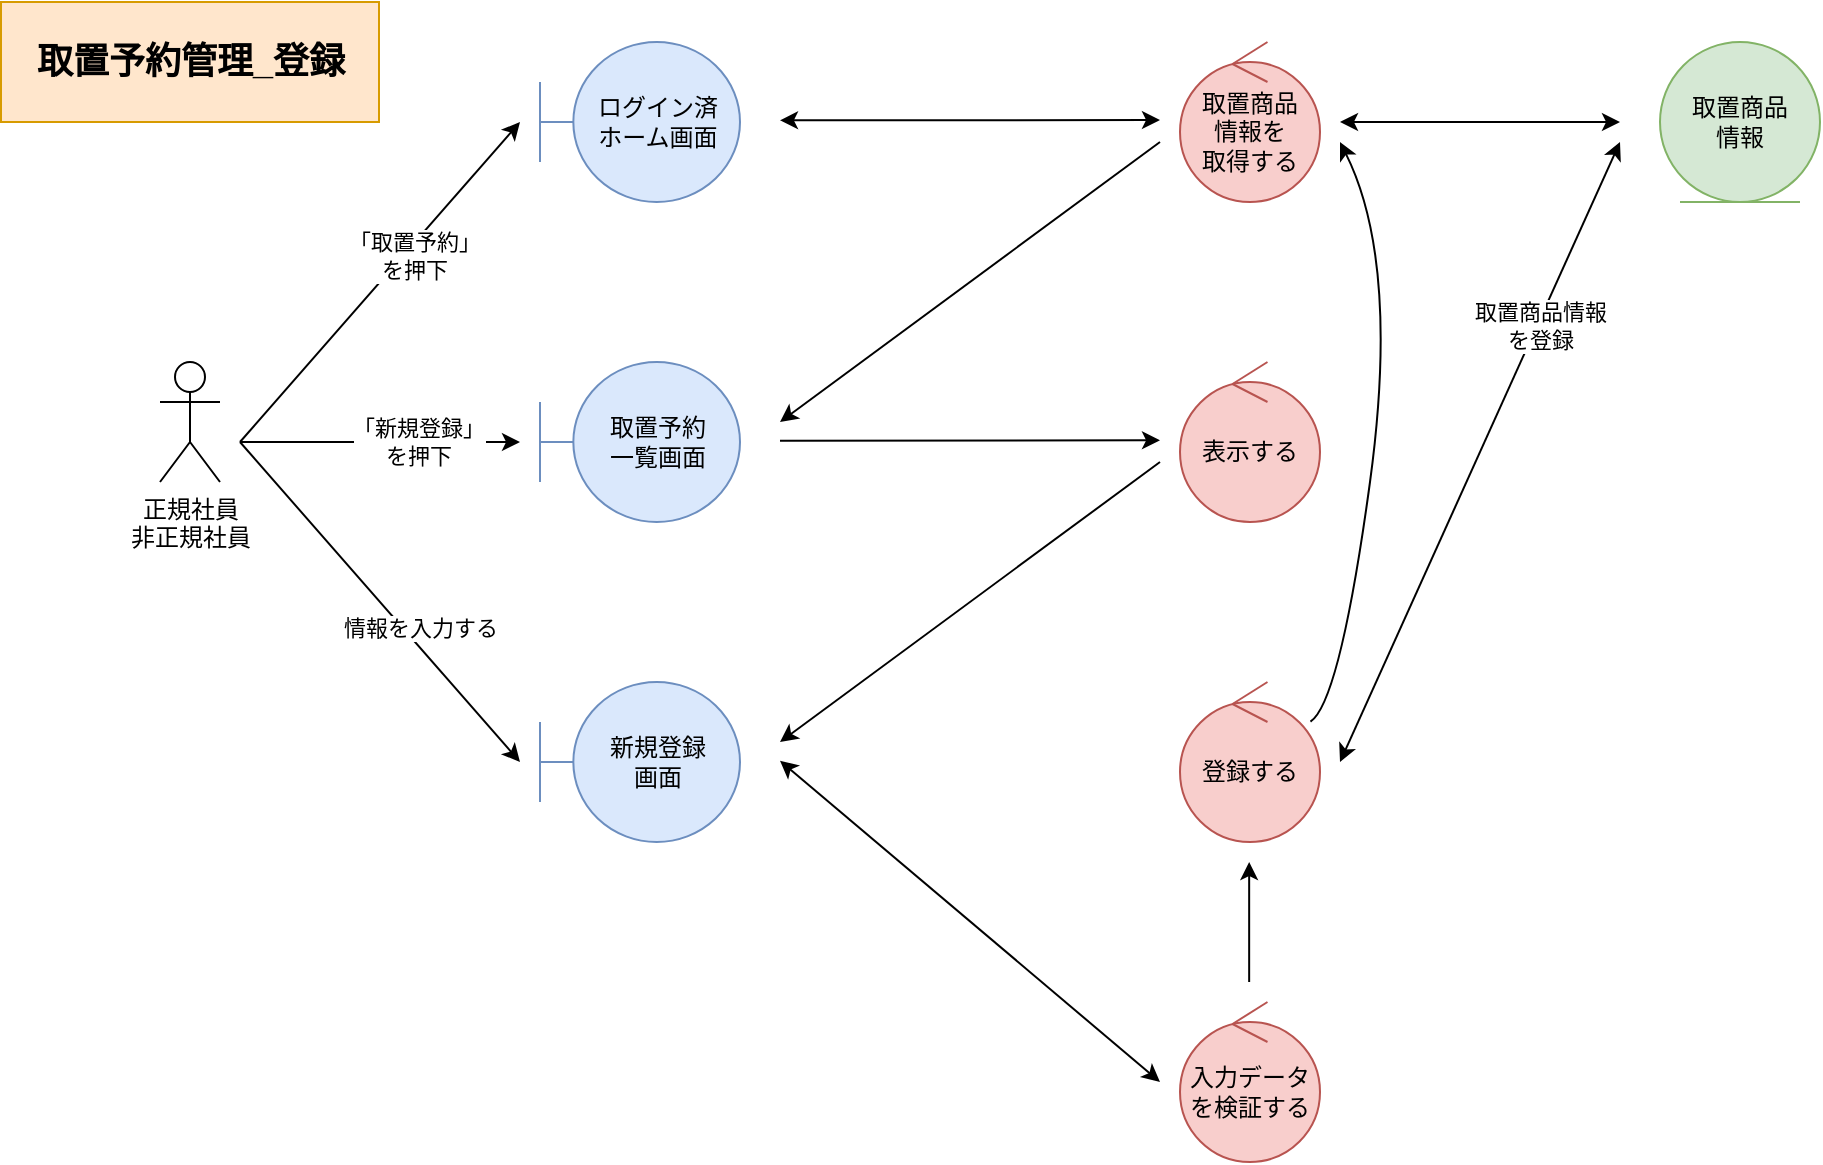 <mxfile version="15.6.4" type="embed" pages="4">
    <diagram id="5pw75ilbSoKskP-KV6Ab" name="*取置予約管理_登録">
        <mxGraphModel dx="1058" dy="524" grid="1" gridSize="10" guides="1" tooltips="1" connect="1" arrows="1" fold="1" page="0" pageScale="1" pageWidth="827" pageHeight="1169" math="0" shadow="0">
            <root>
                <mxCell id="0"/>
                <mxCell id="1" parent="0"/>
                <mxCell id="25" value="正規社員&lt;br&gt;非正規社員" style="shape=umlActor;verticalLabelPosition=bottom;verticalAlign=top;html=1;" parent="1" vertex="1">
                    <mxGeometry x="-70" y="280" width="30" height="60" as="geometry"/>
                </mxCell>
                <mxCell id="26" value="ログイン済&lt;br&gt;ホーム画面" style="shape=umlBoundary;whiteSpace=wrap;html=1;fillColor=#dae8fc;strokeColor=#6c8ebf;" parent="1" vertex="1">
                    <mxGeometry x="120" y="120" width="100" height="80" as="geometry"/>
                </mxCell>
                <mxCell id="27" value="取置予約&lt;br&gt;一覧画面" style="shape=umlBoundary;whiteSpace=wrap;html=1;fillColor=#dae8fc;strokeColor=#6c8ebf;" parent="1" vertex="1">
                    <mxGeometry x="120" y="280" width="100" height="80" as="geometry"/>
                </mxCell>
                <mxCell id="28" value="取置商品&lt;br&gt;情報を&lt;br&gt;取得する" style="ellipse;shape=umlControl;whiteSpace=wrap;html=1;fillColor=#f8cecc;strokeColor=#b85450;" parent="1" vertex="1">
                    <mxGeometry x="440" y="120" width="70" height="80" as="geometry"/>
                </mxCell>
                <mxCell id="29" value="取置商品&lt;br&gt;情報" style="ellipse;shape=umlEntity;whiteSpace=wrap;html=1;fillColor=#d5e8d4;strokeColor=#82b366;" parent="1" vertex="1">
                    <mxGeometry x="680" y="120" width="80" height="80" as="geometry"/>
                </mxCell>
                <mxCell id="30" value="" style="endArrow=classic;html=1;rounded=0;startArrow=classic;startFill=1;" parent="1" edge="1">
                    <mxGeometry width="50" height="50" relative="1" as="geometry">
                        <mxPoint x="240" y="159.17" as="sourcePoint"/>
                        <mxPoint x="430" y="159.0" as="targetPoint"/>
                    </mxGeometry>
                </mxCell>
                <mxCell id="31" value="" style="endArrow=classic;html=1;rounded=0;" parent="1" edge="1">
                    <mxGeometry width="50" height="50" relative="1" as="geometry">
                        <mxPoint x="-30.0" y="320.0" as="sourcePoint"/>
                        <mxPoint x="110" y="160.0" as="targetPoint"/>
                    </mxGeometry>
                </mxCell>
                <mxCell id="32" value="「取置予約」&lt;br&gt;を押下" style="edgeLabel;html=1;align=center;verticalAlign=middle;resizable=0;points=[];" parent="31" vertex="1" connectable="0">
                    <mxGeometry x="0.194" y="-4" relative="1" as="geometry">
                        <mxPoint as="offset"/>
                    </mxGeometry>
                </mxCell>
                <mxCell id="33" value="" style="endArrow=classic;html=1;rounded=0;" parent="1" edge="1">
                    <mxGeometry width="50" height="50" relative="1" as="geometry">
                        <mxPoint x="-30.0" y="320.0" as="sourcePoint"/>
                        <mxPoint x="110" y="320" as="targetPoint"/>
                    </mxGeometry>
                </mxCell>
                <mxCell id="34" value="「新規登録」&lt;br&gt;を押下" style="edgeLabel;html=1;align=center;verticalAlign=middle;resizable=0;points=[];" parent="33" vertex="1" connectable="0">
                    <mxGeometry x="0.403" y="-3" relative="1" as="geometry">
                        <mxPoint x="-9" y="-3" as="offset"/>
                    </mxGeometry>
                </mxCell>
                <mxCell id="35" value="" style="endArrow=classic;html=1;rounded=0;startArrow=classic;startFill=1;" parent="1" edge="1">
                    <mxGeometry width="50" height="50" relative="1" as="geometry">
                        <mxPoint x="520" y="160.0" as="sourcePoint"/>
                        <mxPoint x="660" y="160.0" as="targetPoint"/>
                    </mxGeometry>
                </mxCell>
                <mxCell id="36" value="" style="endArrow=classic;html=1;rounded=0;startArrow=none;startFill=0;endFill=1;" parent="1" edge="1">
                    <mxGeometry width="50" height="50" relative="1" as="geometry">
                        <mxPoint x="430" y="170.0" as="sourcePoint"/>
                        <mxPoint x="240" y="310" as="targetPoint"/>
                    </mxGeometry>
                </mxCell>
                <mxCell id="37" value="表示する" style="ellipse;shape=umlControl;whiteSpace=wrap;html=1;fillColor=#f8cecc;strokeColor=#b85450;" parent="1" vertex="1">
                    <mxGeometry x="440" y="280" width="70" height="80" as="geometry"/>
                </mxCell>
                <mxCell id="38" value="" style="endArrow=classic;html=1;rounded=0;" parent="1" edge="1">
                    <mxGeometry width="50" height="50" relative="1" as="geometry">
                        <mxPoint x="240" y="319.34" as="sourcePoint"/>
                        <mxPoint x="430" y="319.17" as="targetPoint"/>
                    </mxGeometry>
                </mxCell>
                <mxCell id="39" value="" style="endArrow=none;html=1;rounded=0;startArrow=classic;startFill=1;strokeColor=default;labelBackgroundColor=default;fontColor=default;endFill=0;" parent="1" edge="1">
                    <mxGeometry width="50" height="50" relative="1" as="geometry">
                        <mxPoint x="474.58" y="530" as="sourcePoint"/>
                        <mxPoint x="474.58" y="590" as="targetPoint"/>
                    </mxGeometry>
                </mxCell>
                <mxCell id="40" value="新規登録&lt;br&gt;画面" style="shape=umlBoundary;whiteSpace=wrap;html=1;fillColor=#dae8fc;strokeColor=#6c8ebf;" parent="1" vertex="1">
                    <mxGeometry x="120" y="440" width="100" height="80" as="geometry"/>
                </mxCell>
                <mxCell id="41" value="" style="endArrow=classic;html=1;rounded=0;startArrow=none;startFill=0;endFill=1;" parent="1" edge="1">
                    <mxGeometry width="50" height="50" relative="1" as="geometry">
                        <mxPoint x="430" y="330" as="sourcePoint"/>
                        <mxPoint x="240.0" y="470" as="targetPoint"/>
                    </mxGeometry>
                </mxCell>
                <mxCell id="42" value="入力データを検証する" style="ellipse;shape=umlControl;whiteSpace=wrap;html=1;fillColor=#f8cecc;strokeColor=#b85450;" parent="1" vertex="1">
                    <mxGeometry x="440" y="600" width="70" height="80" as="geometry"/>
                </mxCell>
                <mxCell id="43" value="登録する" style="ellipse;shape=umlControl;whiteSpace=wrap;html=1;fillColor=#f8cecc;strokeColor=#b85450;" parent="1" vertex="1">
                    <mxGeometry x="440" y="440" width="70" height="80" as="geometry"/>
                </mxCell>
                <mxCell id="44" value="" style="endArrow=classic;html=1;rounded=0;startArrow=classic;startFill=1;strokeColor=default;labelBackgroundColor=default;fontColor=default;" parent="1" edge="1">
                    <mxGeometry width="50" height="50" relative="1" as="geometry">
                        <mxPoint x="520" y="480" as="sourcePoint"/>
                        <mxPoint x="660" y="170.0" as="targetPoint"/>
                    </mxGeometry>
                </mxCell>
                <mxCell id="45" value="取置商品情報&lt;br&gt;を登録" style="edgeLabel;html=1;align=center;verticalAlign=middle;resizable=0;points=[];" parent="44" vertex="1" connectable="0">
                    <mxGeometry x="0.413" y="-2" relative="1" as="geometry">
                        <mxPoint x="-1" as="offset"/>
                    </mxGeometry>
                </mxCell>
                <mxCell id="46" value="" style="endArrow=classic;html=1;rounded=0;" parent="1" edge="1">
                    <mxGeometry width="50" height="50" relative="1" as="geometry">
                        <mxPoint x="-30" y="320" as="sourcePoint"/>
                        <mxPoint x="110" y="480" as="targetPoint"/>
                    </mxGeometry>
                </mxCell>
                <mxCell id="47" value="情報を入力する" style="edgeLabel;html=1;align=center;verticalAlign=middle;resizable=0;points=[];" parent="46" vertex="1" connectable="0">
                    <mxGeometry x="0.137" y="-2" relative="1" as="geometry">
                        <mxPoint x="12" as="offset"/>
                    </mxGeometry>
                </mxCell>
                <mxCell id="48" value="" style="endArrow=classic;html=1;rounded=0;jumpStyle=none;startArrow=classic;startFill=1;" parent="1" edge="1">
                    <mxGeometry width="50" height="50" relative="1" as="geometry">
                        <mxPoint x="240.0" y="479.34" as="sourcePoint"/>
                        <mxPoint x="430" y="640" as="targetPoint"/>
                    </mxGeometry>
                </mxCell>
                <mxCell id="49" value="取置予約管理_登録" style="rounded=0;whiteSpace=wrap;html=1;fillColor=#ffe6cc;strokeColor=#d79b00;fontStyle=1;fontSize=18;" parent="1" vertex="1">
                    <mxGeometry x="-149.5" y="100" width="189" height="60" as="geometry"/>
                </mxCell>
                <mxCell id="50" value="" style="curved=1;endArrow=classic;html=1;rounded=0;strokeColor=default;labelBackgroundColor=default;fontColor=default;" parent="1" source="43" edge="1">
                    <mxGeometry width="50" height="50" relative="1" as="geometry">
                        <mxPoint x="520" y="600" as="sourcePoint"/>
                        <mxPoint x="520" y="170.0" as="targetPoint"/>
                        <Array as="points">
                            <mxPoint x="520" y="450"/>
                            <mxPoint x="550" y="230"/>
                        </Array>
                    </mxGeometry>
                </mxCell>
            </root>
        </mxGraphModel>
    </diagram>
    <diagram id="wavU6_zpWrWzt8Qf3CIB" name="*取置予約管理_参照">
        &#xa;
        <mxGraphModel dx="980" dy="524" grid="0" gridSize="10" guides="1" tooltips="1" connect="1" arrows="1" fold="1" page="0" pageScale="1" pageWidth="827" pageHeight="1169" math="0" shadow="0">
            &#xa;
            <root>
                &#xa;
                <mxCell id="vrzb5vrYvZUAXiLEs5TB-0"/>
                &#xa;
                <mxCell id="vrzb5vrYvZUAXiLEs5TB-1" parent="vrzb5vrYvZUAXiLEs5TB-0"/>
                &#xa;
                <mxCell id="WmnZ6J4UfEJIPO6haVJl-0" value="正規社員&lt;br&gt;非正規社員" style="shape=umlActor;verticalLabelPosition=bottom;verticalAlign=top;html=1;" parent="vrzb5vrYvZUAXiLEs5TB-1" vertex="1">
                    &#xa;
                    <mxGeometry x="-70" y="280" width="30" height="60" as="geometry"/>
                    &#xa;
                </mxCell>
                &#xa;
                <mxCell id="WmnZ6J4UfEJIPO6haVJl-1" value="ログイン済&lt;br&gt;ホーム画面" style="shape=umlBoundary;whiteSpace=wrap;html=1;fillColor=#dae8fc;strokeColor=#6c8ebf;" parent="vrzb5vrYvZUAXiLEs5TB-1" vertex="1">
                    &#xa;
                    <mxGeometry x="120" y="120" width="100" height="80" as="geometry"/>
                    &#xa;
                </mxCell>
                &#xa;
                <mxCell id="WmnZ6J4UfEJIPO6haVJl-2" value="取置予約&lt;br&gt;一覧画面" style="shape=umlBoundary;whiteSpace=wrap;html=1;fillColor=#dae8fc;strokeColor=#6c8ebf;" parent="vrzb5vrYvZUAXiLEs5TB-1" vertex="1">
                    &#xa;
                    <mxGeometry x="120" y="280" width="100" height="80" as="geometry"/>
                    &#xa;
                </mxCell>
                &#xa;
                <mxCell id="WmnZ6J4UfEJIPO6haVJl-3" value="取置商品&lt;br&gt;情報を&lt;br&gt;取得する" style="ellipse;shape=umlControl;whiteSpace=wrap;html=1;fillColor=#f8cecc;strokeColor=#b85450;" parent="vrzb5vrYvZUAXiLEs5TB-1" vertex="1">
                    &#xa;
                    <mxGeometry x="440" y="120" width="70" height="80" as="geometry"/>
                    &#xa;
                </mxCell>
                &#xa;
                <mxCell id="WmnZ6J4UfEJIPO6haVJl-4" value="取置商品&lt;br&gt;情報" style="ellipse;shape=umlEntity;whiteSpace=wrap;html=1;fillColor=#d5e8d4;strokeColor=#82b366;" parent="vrzb5vrYvZUAXiLEs5TB-1" vertex="1">
                    &#xa;
                    <mxGeometry x="680" y="120" width="80" height="80" as="geometry"/>
                    &#xa;
                </mxCell>
                &#xa;
                <mxCell id="WmnZ6J4UfEJIPO6haVJl-5" value="" style="endArrow=classic;html=1;rounded=0;startArrow=classic;startFill=1;" parent="vrzb5vrYvZUAXiLEs5TB-1" edge="1">
                    &#xa;
                    <mxGeometry width="50" height="50" relative="1" as="geometry">
                        &#xa;
                        <mxPoint x="240" y="159.17" as="sourcePoint"/>
                        &#xa;
                        <mxPoint x="430" y="159" as="targetPoint"/>
                        &#xa;
                    </mxGeometry>
                    &#xa;
                </mxCell>
                &#xa;
                <mxCell id="WmnZ6J4UfEJIPO6haVJl-7" value="" style="endArrow=classic;html=1;rounded=0;strokeColor=default;labelBackgroundColor=default;fontColor=default;" parent="vrzb5vrYvZUAXiLEs5TB-1" edge="1">
                    &#xa;
                    <mxGeometry width="50" height="50" relative="1" as="geometry">
                        &#xa;
                        <mxPoint x="-30.0" y="320.0" as="sourcePoint"/>
                        &#xa;
                        <mxPoint x="110" y="160" as="targetPoint"/>
                        &#xa;
                    </mxGeometry>
                    &#xa;
                </mxCell>
                &#xa;
                <mxCell id="oB9atqiqo0ZRw5cK21ep-0" value="「取置予約」&lt;br&gt;を押下" style="edgeLabel;html=1;align=center;verticalAlign=middle;resizable=0;points=[];fontColor=default;labelBackgroundColor=default;" vertex="1" connectable="0" parent="WmnZ6J4UfEJIPO6haVJl-7">
                    &#xa;
                    <mxGeometry x="0.157" y="3" relative="1" as="geometry">
                        &#xa;
                        <mxPoint x="-9" y="5" as="offset"/>
                        &#xa;
                    </mxGeometry>
                    &#xa;
                </mxCell>
                &#xa;
                <mxCell id="WmnZ6J4UfEJIPO6haVJl-8" value="" style="endArrow=classic;html=1;rounded=0;" parent="vrzb5vrYvZUAXiLEs5TB-1" edge="1">
                    &#xa;
                    <mxGeometry width="50" height="50" relative="1" as="geometry">
                        &#xa;
                        <mxPoint x="-30.0" y="320.0" as="sourcePoint"/>
                        &#xa;
                        <mxPoint x="110" y="320" as="targetPoint"/>
                        &#xa;
                    </mxGeometry>
                    &#xa;
                </mxCell>
                &#xa;
                <mxCell id="oB9atqiqo0ZRw5cK21ep-1" value="情報を選択" style="edgeLabel;html=1;align=center;verticalAlign=middle;resizable=0;points=[];fontColor=default;" vertex="1" connectable="0" parent="WmnZ6J4UfEJIPO6haVJl-8">
                    &#xa;
                    <mxGeometry x="0.186" y="1" relative="1" as="geometry">
                        &#xa;
                        <mxPoint x="-13" y="1" as="offset"/>
                        &#xa;
                    </mxGeometry>
                    &#xa;
                </mxCell>
                &#xa;
                <mxCell id="WmnZ6J4UfEJIPO6haVJl-9" value="" style="endArrow=classic;html=1;rounded=0;startArrow=classic;startFill=1;" parent="vrzb5vrYvZUAXiLEs5TB-1" edge="1">
                    &#xa;
                    <mxGeometry width="50" height="50" relative="1" as="geometry">
                        &#xa;
                        <mxPoint x="520" y="160" as="sourcePoint"/>
                        &#xa;
                        <mxPoint x="660" y="160" as="targetPoint"/>
                        &#xa;
                    </mxGeometry>
                    &#xa;
                </mxCell>
                &#xa;
                <mxCell id="WmnZ6J4UfEJIPO6haVJl-10" value="" style="endArrow=classic;html=1;rounded=0;startArrow=none;startFill=0;endFill=1;" parent="vrzb5vrYvZUAXiLEs5TB-1" edge="1">
                    &#xa;
                    <mxGeometry width="50" height="50" relative="1" as="geometry">
                        &#xa;
                        <mxPoint x="430" y="170" as="sourcePoint"/>
                        &#xa;
                        <mxPoint x="240" y="310" as="targetPoint"/>
                        &#xa;
                    </mxGeometry>
                    &#xa;
                </mxCell>
                &#xa;
                <mxCell id="WmnZ6J4UfEJIPO6haVJl-11" value="表示する" style="ellipse;shape=umlControl;whiteSpace=wrap;html=1;fillColor=#f8cecc;strokeColor=#b85450;" parent="vrzb5vrYvZUAXiLEs5TB-1" vertex="1">
                    &#xa;
                    <mxGeometry x="440" y="280" width="70" height="80" as="geometry"/>
                    &#xa;
                </mxCell>
                &#xa;
                <mxCell id="WmnZ6J4UfEJIPO6haVJl-12" value="" style="endArrow=classic;html=1;rounded=0;" parent="vrzb5vrYvZUAXiLEs5TB-1" edge="1">
                    &#xa;
                    <mxGeometry width="50" height="50" relative="1" as="geometry">
                        &#xa;
                        <mxPoint x="240" y="319.34" as="sourcePoint"/>
                        &#xa;
                        <mxPoint x="430" y="319.17" as="targetPoint"/>
                        &#xa;
                    </mxGeometry>
                    &#xa;
                </mxCell>
                &#xa;
                <mxCell id="WmnZ6J4UfEJIPO6haVJl-14" value="詳細画面" style="shape=umlBoundary;whiteSpace=wrap;html=1;fillColor=#dae8fc;strokeColor=#6c8ebf;" parent="vrzb5vrYvZUAXiLEs5TB-1" vertex="1">
                    &#xa;
                    <mxGeometry x="120" y="440" width="100" height="80" as="geometry"/>
                    &#xa;
                </mxCell>
                &#xa;
                <mxCell id="WmnZ6J4UfEJIPO6haVJl-15" value="" style="endArrow=classic;html=1;rounded=0;startArrow=none;startFill=0;endFill=1;" parent="vrzb5vrYvZUAXiLEs5TB-1" edge="1">
                    &#xa;
                    <mxGeometry width="50" height="50" relative="1" as="geometry">
                        &#xa;
                        <mxPoint x="430" y="330" as="sourcePoint"/>
                        &#xa;
                        <mxPoint x="240" y="470" as="targetPoint"/>
                        &#xa;
                    </mxGeometry>
                    &#xa;
                </mxCell>
                &#xa;
                <mxCell id="WmnZ6J4UfEJIPO6haVJl-20" value="" style="endArrow=classic;html=1;rounded=0;" parent="vrzb5vrYvZUAXiLEs5TB-1" edge="1">
                    &#xa;
                    <mxGeometry width="50" height="50" relative="1" as="geometry">
                        &#xa;
                        <mxPoint x="-30" y="320" as="sourcePoint"/>
                        &#xa;
                        <mxPoint x="110" y="480" as="targetPoint"/>
                        &#xa;
                    </mxGeometry>
                    &#xa;
                </mxCell>
                &#xa;
                <mxCell id="vaNLkwpX-J-hQ9c1lnZE-0" value="取置予約管理_参照" style="rounded=0;whiteSpace=wrap;html=1;fillColor=#ffe6cc;strokeColor=#d79b00;fontStyle=1;fontSize=18;" parent="vrzb5vrYvZUAXiLEs5TB-1" vertex="1">
                    &#xa;
                    <mxGeometry x="-149.5" y="74" width="189" height="60" as="geometry"/>
                    &#xa;
                </mxCell>
                &#xa;
            </root>
            &#xa;
        </mxGraphModel>
        &#xa;
    </diagram>
    <diagram id="fIKYkDOvj5jYHC63RYqT" name="*取置予約管理_編集">
        <mxGraphModel dx="749" dy="445" grid="0" gridSize="10" guides="1" tooltips="1" connect="1" arrows="1" fold="1" page="0" pageScale="1" pageWidth="827" pageHeight="1169" math="0" shadow="0">
            <root>
                <mxCell id="jbOiT8LiOi8Tyat2nmli-0"/>
                <mxCell id="jbOiT8LiOi8Tyat2nmli-1" parent="jbOiT8LiOi8Tyat2nmli-0"/>
                <mxCell id="Dvd3S-IQjfCfLD9b3sr7-1" value="ログイン済&lt;br&gt;ホーム画面" style="shape=umlBoundary;whiteSpace=wrap;html=1;fillColor=#dae8fc;strokeColor=#6c8ebf;" parent="jbOiT8LiOi8Tyat2nmli-1" vertex="1">
                    <mxGeometry x="120" y="120" width="100" height="80" as="geometry"/>
                </mxCell>
                <mxCell id="Dvd3S-IQjfCfLD9b3sr7-2" value="取置予約&lt;br&gt;一覧画面" style="shape=umlBoundary;whiteSpace=wrap;html=1;fillColor=#dae8fc;strokeColor=#6c8ebf;" parent="jbOiT8LiOi8Tyat2nmli-1" vertex="1">
                    <mxGeometry x="120" y="280" width="100" height="80" as="geometry"/>
                </mxCell>
                <mxCell id="Dvd3S-IQjfCfLD9b3sr7-3" value="取置商品&lt;br&gt;情報を&lt;br&gt;取得する" style="ellipse;shape=umlControl;whiteSpace=wrap;html=1;fillColor=#f8cecc;strokeColor=#b85450;" parent="jbOiT8LiOi8Tyat2nmli-1" vertex="1">
                    <mxGeometry x="440" y="120" width="70" height="80" as="geometry"/>
                </mxCell>
                <mxCell id="Dvd3S-IQjfCfLD9b3sr7-4" value="取置商品&lt;br&gt;情報" style="ellipse;shape=umlEntity;whiteSpace=wrap;html=1;fillColor=#d5e8d4;strokeColor=#82b366;" parent="jbOiT8LiOi8Tyat2nmli-1" vertex="1">
                    <mxGeometry x="680" y="120" width="80" height="80" as="geometry"/>
                </mxCell>
                <mxCell id="Dvd3S-IQjfCfLD9b3sr7-5" value="" style="endArrow=classic;html=1;rounded=0;startArrow=classic;startFill=1;" parent="jbOiT8LiOi8Tyat2nmli-1" edge="1">
                    <mxGeometry width="50" height="50" relative="1" as="geometry">
                        <mxPoint x="240" y="159.17" as="sourcePoint"/>
                        <mxPoint x="430" y="159" as="targetPoint"/>
                    </mxGeometry>
                </mxCell>
                <mxCell id="Dvd3S-IQjfCfLD9b3sr7-9" value="" style="endArrow=classic;html=1;rounded=0;startArrow=classic;startFill=1;" parent="jbOiT8LiOi8Tyat2nmli-1" edge="1">
                    <mxGeometry width="50" height="50" relative="1" as="geometry">
                        <mxPoint x="520" y="160" as="sourcePoint"/>
                        <mxPoint x="660" y="160" as="targetPoint"/>
                    </mxGeometry>
                </mxCell>
                <mxCell id="Dvd3S-IQjfCfLD9b3sr7-10" value="" style="endArrow=classic;html=1;rounded=0;startArrow=none;startFill=0;endFill=1;strokeColor=default;labelBackgroundColor=default;fontColor=default;" parent="jbOiT8LiOi8Tyat2nmli-1" edge="1">
                    <mxGeometry width="50" height="50" relative="1" as="geometry">
                        <mxPoint x="430" y="170" as="sourcePoint"/>
                        <mxPoint x="240" y="310" as="targetPoint"/>
                    </mxGeometry>
                </mxCell>
                <mxCell id="Dvd3S-IQjfCfLD9b3sr7-11" value="表示する" style="ellipse;shape=umlControl;whiteSpace=wrap;html=1;fillColor=#f8cecc;strokeColor=#b85450;" parent="jbOiT8LiOi8Tyat2nmli-1" vertex="1">
                    <mxGeometry x="440" y="280" width="70" height="80" as="geometry"/>
                </mxCell>
                <mxCell id="Dvd3S-IQjfCfLD9b3sr7-12" value="" style="endArrow=classic;html=1;rounded=0;" parent="jbOiT8LiOi8Tyat2nmli-1" edge="1">
                    <mxGeometry width="50" height="50" relative="1" as="geometry">
                        <mxPoint x="240" y="319.34" as="sourcePoint"/>
                        <mxPoint x="430" y="319.17" as="targetPoint"/>
                    </mxGeometry>
                </mxCell>
                <mxCell id="Dvd3S-IQjfCfLD9b3sr7-13" value="詳細画面" style="shape=umlBoundary;whiteSpace=wrap;html=1;fillColor=#dae8fc;strokeColor=#6c8ebf;" parent="jbOiT8LiOi8Tyat2nmli-1" vertex="1">
                    <mxGeometry x="120" y="440" width="100" height="80" as="geometry"/>
                </mxCell>
                <mxCell id="Dvd3S-IQjfCfLD9b3sr7-16" value="編集画面" style="shape=umlBoundary;whiteSpace=wrap;html=1;fillColor=#dae8fc;strokeColor=#6c8ebf;" parent="jbOiT8LiOi8Tyat2nmli-1" vertex="1">
                    <mxGeometry x="120" y="600" width="100" height="80" as="geometry"/>
                </mxCell>
                <mxCell id="Dvd3S-IQjfCfLD9b3sr7-17" value="入力データを確認する" style="ellipse;shape=umlControl;whiteSpace=wrap;html=1;fillColor=#f8cecc;strokeColor=#b85450;" parent="jbOiT8LiOi8Tyat2nmli-1" vertex="1">
                    <mxGeometry x="440" y="600" width="70" height="80" as="geometry"/>
                </mxCell>
                <mxCell id="Dvd3S-IQjfCfLD9b3sr7-18" value="登録する" style="ellipse;shape=umlControl;whiteSpace=wrap;html=1;fillColor=#f8cecc;strokeColor=#b85450;" parent="jbOiT8LiOi8Tyat2nmli-1" vertex="1">
                    <mxGeometry x="440" y="440" width="70" height="80" as="geometry"/>
                </mxCell>
                <mxCell id="Dvd3S-IQjfCfLD9b3sr7-19" value="" style="endArrow=classic;html=1;rounded=0;startArrow=classic;startFill=1;" parent="jbOiT8LiOi8Tyat2nmli-1" edge="1">
                    <mxGeometry width="50" height="50" relative="1" as="geometry">
                        <mxPoint x="240.0" y="639.34" as="sourcePoint"/>
                        <mxPoint x="430" y="639.17" as="targetPoint"/>
                        <Array as="points">
                            <mxPoint x="320" y="639"/>
                        </Array>
                    </mxGeometry>
                </mxCell>
                <mxCell id="M0wqw-yfrPaw-A_wB8ES-8" value="入力エラー時は&lt;br&gt;エラーメッセージを表示" style="edgeLabel;html=1;align=center;verticalAlign=middle;resizable=0;points=[];fontColor=default;" parent="Dvd3S-IQjfCfLD9b3sr7-19" vertex="1" connectable="0">
                    <mxGeometry x="0.094" relative="1" as="geometry">
                        <mxPoint as="offset"/>
                    </mxGeometry>
                </mxCell>
                <mxCell id="Dvd3S-IQjfCfLD9b3sr7-20" value="" style="endArrow=classic;html=1;rounded=0;" parent="jbOiT8LiOi8Tyat2nmli-1" edge="1">
                    <mxGeometry width="50" height="50" relative="1" as="geometry">
                        <mxPoint x="475" y="590" as="sourcePoint"/>
                        <mxPoint x="475" y="530" as="targetPoint"/>
                    </mxGeometry>
                </mxCell>
                <mxCell id="Dvd3S-IQjfCfLD9b3sr7-21" value="" style="endArrow=classic;html=1;rounded=0;startArrow=none;startFill=0;endFill=1;" parent="jbOiT8LiOi8Tyat2nmli-1" edge="1">
                    <mxGeometry width="50" height="50" relative="1" as="geometry">
                        <mxPoint x="430" y="350" as="sourcePoint"/>
                        <mxPoint x="240" y="630" as="targetPoint"/>
                    </mxGeometry>
                </mxCell>
                <mxCell id="Dvd3S-IQjfCfLD9b3sr7-22" value="" style="endArrow=classic;html=1;rounded=0;startArrow=classic;startFill=1;endFill=1;strokeColor=default;labelBackgroundColor=default;fontColor=default;" parent="jbOiT8LiOi8Tyat2nmli-1" edge="1">
                    <mxGeometry width="50" height="50" relative="1" as="geometry">
                        <mxPoint x="520" y="480" as="sourcePoint"/>
                        <mxPoint x="660" y="170" as="targetPoint"/>
                    </mxGeometry>
                </mxCell>
                <mxCell id="M0wqw-yfrPaw-A_wB8ES-11" value="取置商品情報&lt;br&gt;を更新" style="edgeLabel;html=1;align=center;verticalAlign=middle;resizable=0;points=[];fontColor=default;labelBackgroundColor=default;" parent="Dvd3S-IQjfCfLD9b3sr7-22" vertex="1" connectable="0">
                    <mxGeometry x="0.213" y="-2" relative="1" as="geometry">
                        <mxPoint as="offset"/>
                    </mxGeometry>
                </mxCell>
                <mxCell id="AGdjraBJc8UrNSpTA1o0-1" value="" style="endArrow=classic;html=1;rounded=0;" parent="jbOiT8LiOi8Tyat2nmli-1" edge="1">
                    <mxGeometry width="50" height="50" relative="1" as="geometry">
                        <mxPoint x="-30" y="320" as="sourcePoint"/>
                        <mxPoint x="110" y="640" as="targetPoint"/>
                    </mxGeometry>
                </mxCell>
                <mxCell id="M0wqw-yfrPaw-A_wB8ES-7" value="情報を入力" style="edgeLabel;html=1;align=center;verticalAlign=middle;resizable=0;points=[];fontColor=default;" parent="AGdjraBJc8UrNSpTA1o0-1" vertex="1" connectable="0">
                    <mxGeometry x="0.061" y="-3" relative="1" as="geometry">
                        <mxPoint as="offset"/>
                    </mxGeometry>
                </mxCell>
                <mxCell id="0vF3At8Wutf0TrMB-gZU-0" value="取置予約管理_編集" style="rounded=0;whiteSpace=wrap;html=1;fillColor=#ffe6cc;strokeColor=#d79b00;fontStyle=1;fontSize=18;" parent="jbOiT8LiOi8Tyat2nmli-1" vertex="1">
                    <mxGeometry x="-149.5" y="49" width="189" height="60" as="geometry"/>
                </mxCell>
                <mxCell id="M0wqw-yfrPaw-A_wB8ES-0" value="正規社員&lt;br&gt;非正規社員" style="shape=umlActor;verticalLabelPosition=bottom;verticalAlign=top;html=1;" parent="jbOiT8LiOi8Tyat2nmli-1" vertex="1">
                    <mxGeometry x="-70" y="280" width="30" height="60" as="geometry"/>
                </mxCell>
                <mxCell id="M0wqw-yfrPaw-A_wB8ES-1" value="" style="endArrow=classic;html=1;rounded=0;strokeColor=default;labelBackgroundColor=default;fontColor=default;" parent="jbOiT8LiOi8Tyat2nmli-1" edge="1">
                    <mxGeometry width="50" height="50" relative="1" as="geometry">
                        <mxPoint x="-30.0" y="320.0" as="sourcePoint"/>
                        <mxPoint x="110" y="160" as="targetPoint"/>
                    </mxGeometry>
                </mxCell>
                <mxCell id="M0wqw-yfrPaw-A_wB8ES-2" value="「取置予約」&lt;br&gt;を押下" style="edgeLabel;html=1;align=center;verticalAlign=middle;resizable=0;points=[];fontColor=default;labelBackgroundColor=default;" parent="M0wqw-yfrPaw-A_wB8ES-1" vertex="1" connectable="0">
                    <mxGeometry x="0.157" y="3" relative="1" as="geometry">
                        <mxPoint x="-9" y="5" as="offset"/>
                    </mxGeometry>
                </mxCell>
                <mxCell id="M0wqw-yfrPaw-A_wB8ES-3" value="" style="endArrow=classic;html=1;rounded=0;" parent="jbOiT8LiOi8Tyat2nmli-1" edge="1">
                    <mxGeometry width="50" height="50" relative="1" as="geometry">
                        <mxPoint x="-30.0" y="320.0" as="sourcePoint"/>
                        <mxPoint x="110" y="320" as="targetPoint"/>
                    </mxGeometry>
                </mxCell>
                <mxCell id="M0wqw-yfrPaw-A_wB8ES-4" value="情報を選択" style="edgeLabel;html=1;align=center;verticalAlign=middle;resizable=0;points=[];fontColor=default;" parent="M0wqw-yfrPaw-A_wB8ES-3" vertex="1" connectable="0">
                    <mxGeometry x="0.186" y="1" relative="1" as="geometry">
                        <mxPoint x="-13" y="1" as="offset"/>
                    </mxGeometry>
                </mxCell>
                <mxCell id="M0wqw-yfrPaw-A_wB8ES-5" value="" style="endArrow=classic;html=1;rounded=0;" parent="jbOiT8LiOi8Tyat2nmli-1" edge="1">
                    <mxGeometry width="50" height="50" relative="1" as="geometry">
                        <mxPoint x="-30" y="320" as="sourcePoint"/>
                        <mxPoint x="110" y="480" as="targetPoint"/>
                    </mxGeometry>
                </mxCell>
                <mxCell id="M0wqw-yfrPaw-A_wB8ES-6" value="「編集」を押下" style="edgeLabel;html=1;align=center;verticalAlign=middle;resizable=0;points=[];fontColor=default;" parent="M0wqw-yfrPaw-A_wB8ES-5" vertex="1" connectable="0">
                    <mxGeometry x="-0.302" y="2" relative="1" as="geometry">
                        <mxPoint x="19" y="26" as="offset"/>
                    </mxGeometry>
                </mxCell>
                <mxCell id="M0wqw-yfrPaw-A_wB8ES-9" value="" style="endArrow=classic;html=1;rounded=0;startArrow=classic;startFill=1;endFill=1;strokeColor=default;labelBackgroundColor=default;fontColor=default;" parent="jbOiT8LiOi8Tyat2nmli-1" edge="1">
                    <mxGeometry width="50" height="50" relative="1" as="geometry">
                        <mxPoint x="430.0" y="330" as="sourcePoint"/>
                        <mxPoint x="240" y="480" as="targetPoint"/>
                    </mxGeometry>
                </mxCell>
                <mxCell id="M0wqw-yfrPaw-A_wB8ES-10" value="" style="curved=1;endArrow=classic;html=1;rounded=0;labelBackgroundColor=default;fontColor=default;strokeColor=default;" parent="jbOiT8LiOi8Tyat2nmli-1" edge="1">
                    <mxGeometry width="50" height="50" relative="1" as="geometry">
                        <mxPoint x="520" y="460" as="sourcePoint"/>
                        <mxPoint x="520" y="170" as="targetPoint"/>
                        <Array as="points">
                            <mxPoint x="540" y="370"/>
                            <mxPoint x="560" y="270"/>
                        </Array>
                    </mxGeometry>
                </mxCell>
            </root>
        </mxGraphModel>
    </diagram>
    <diagram id="JqwzY6ZZVCmIHyzHBNhO" name="*取置予約管理_削除">
        &#xa;
        <mxGraphModel dx="980" dy="524" grid="0" gridSize="10" guides="1" tooltips="1" connect="1" arrows="1" fold="1" page="0" pageScale="1" pageWidth="827" pageHeight="1169" math="0" shadow="0">
            &#xa;
            <root>
                &#xa;
                <mxCell id="pKjt3V_D00QfAraaRqGu-0"/>
                &#xa;
                <mxCell id="pKjt3V_D00QfAraaRqGu-1" parent="pKjt3V_D00QfAraaRqGu-0"/>
                &#xa;
                <mxCell id="cCFPfY9S0JzcRysJ9La9-1" value="ログイン済&lt;br&gt;ホーム画面" style="shape=umlBoundary;whiteSpace=wrap;html=1;fillColor=#dae8fc;strokeColor=#6c8ebf;" parent="pKjt3V_D00QfAraaRqGu-1" vertex="1">
                    &#xa;
                    <mxGeometry x="120" y="120" width="100" height="80" as="geometry"/>
                    &#xa;
                </mxCell>
                &#xa;
                <mxCell id="cCFPfY9S0JzcRysJ9La9-2" value="取置予約&lt;br&gt;一覧画面" style="shape=umlBoundary;whiteSpace=wrap;html=1;fillColor=#dae8fc;strokeColor=#6c8ebf;" parent="pKjt3V_D00QfAraaRqGu-1" vertex="1">
                    &#xa;
                    <mxGeometry x="120" y="280" width="100" height="80" as="geometry"/>
                    &#xa;
                </mxCell>
                &#xa;
                <mxCell id="cCFPfY9S0JzcRysJ9La9-3" value="取置商品&lt;br&gt;情報を&lt;br&gt;取得する" style="ellipse;shape=umlControl;whiteSpace=wrap;html=1;fillColor=#f8cecc;strokeColor=#b85450;" parent="pKjt3V_D00QfAraaRqGu-1" vertex="1">
                    &#xa;
                    <mxGeometry x="440" y="120" width="70" height="80" as="geometry"/>
                    &#xa;
                </mxCell>
                &#xa;
                <mxCell id="cCFPfY9S0JzcRysJ9La9-4" value="取置商品&lt;br&gt;情報" style="ellipse;shape=umlEntity;whiteSpace=wrap;html=1;fillColor=#d5e8d4;strokeColor=#82b366;" parent="pKjt3V_D00QfAraaRqGu-1" vertex="1">
                    &#xa;
                    <mxGeometry x="680" y="120" width="80" height="80" as="geometry"/>
                    &#xa;
                </mxCell>
                &#xa;
                <mxCell id="cCFPfY9S0JzcRysJ9La9-5" value="" style="endArrow=classic;html=1;rounded=0;startArrow=classic;startFill=1;" parent="pKjt3V_D00QfAraaRqGu-1" edge="1">
                    &#xa;
                    <mxGeometry width="50" height="50" relative="1" as="geometry">
                        &#xa;
                        <mxPoint x="240" y="159.17" as="sourcePoint"/>
                        &#xa;
                        <mxPoint x="430" y="159" as="targetPoint"/>
                        &#xa;
                    </mxGeometry>
                    &#xa;
                </mxCell>
                &#xa;
                <mxCell id="cCFPfY9S0JzcRysJ9La9-9" value="" style="endArrow=classic;html=1;rounded=0;startArrow=classic;startFill=1;" parent="pKjt3V_D00QfAraaRqGu-1" edge="1">
                    &#xa;
                    <mxGeometry width="50" height="50" relative="1" as="geometry">
                        &#xa;
                        <mxPoint x="520" y="160" as="sourcePoint"/>
                        &#xa;
                        <mxPoint x="660" y="160" as="targetPoint"/>
                        &#xa;
                    </mxGeometry>
                    &#xa;
                </mxCell>
                &#xa;
                <mxCell id="cCFPfY9S0JzcRysJ9La9-10" value="" style="endArrow=classic;html=1;rounded=0;startArrow=none;startFill=0;endFill=1;" parent="pKjt3V_D00QfAraaRqGu-1" edge="1">
                    &#xa;
                    <mxGeometry width="50" height="50" relative="1" as="geometry">
                        &#xa;
                        <mxPoint x="430" y="170" as="sourcePoint"/>
                        &#xa;
                        <mxPoint x="240" y="310" as="targetPoint"/>
                        &#xa;
                    </mxGeometry>
                    &#xa;
                </mxCell>
                &#xa;
                <mxCell id="cCFPfY9S0JzcRysJ9La9-11" value="表示する" style="ellipse;shape=umlControl;whiteSpace=wrap;html=1;fillColor=#f8cecc;strokeColor=#b85450;" parent="pKjt3V_D00QfAraaRqGu-1" vertex="1">
                    &#xa;
                    <mxGeometry x="440" y="280" width="70" height="80" as="geometry"/>
                    &#xa;
                </mxCell>
                &#xa;
                <mxCell id="cCFPfY9S0JzcRysJ9La9-12" value="" style="endArrow=classic;html=1;rounded=0;" parent="pKjt3V_D00QfAraaRqGu-1" edge="1">
                    &#xa;
                    <mxGeometry width="50" height="50" relative="1" as="geometry">
                        &#xa;
                        <mxPoint x="240" y="319.34" as="sourcePoint"/>
                        &#xa;
                        <mxPoint x="430" y="319.17" as="targetPoint"/>
                        &#xa;
                    </mxGeometry>
                    &#xa;
                </mxCell>
                &#xa;
                <mxCell id="cCFPfY9S0JzcRysJ9La9-13" value="詳細画面" style="shape=umlBoundary;whiteSpace=wrap;html=1;fillColor=#dae8fc;strokeColor=#6c8ebf;" parent="pKjt3V_D00QfAraaRqGu-1" vertex="1">
                    &#xa;
                    <mxGeometry x="120" y="440" width="100" height="80" as="geometry"/>
                    &#xa;
                </mxCell>
                &#xa;
                <mxCell id="cCFPfY9S0JzcRysJ9La9-14" value="" style="endArrow=classic;html=1;rounded=0;startArrow=classic;startFill=1;endFill=1;" parent="pKjt3V_D00QfAraaRqGu-1" edge="1">
                    &#xa;
                    <mxGeometry width="50" height="50" relative="1" as="geometry">
                        &#xa;
                        <mxPoint x="430" y="330" as="sourcePoint"/>
                        &#xa;
                        <mxPoint x="240" y="470" as="targetPoint"/>
                        &#xa;
                    </mxGeometry>
                    &#xa;
                </mxCell>
                &#xa;
                <mxCell id="cCFPfY9S0JzcRysJ9La9-25" value="削除する" style="ellipse;shape=umlControl;whiteSpace=wrap;html=1;fillColor=#f8cecc;strokeColor=#b85450;" parent="pKjt3V_D00QfAraaRqGu-1" vertex="1">
                    &#xa;
                    <mxGeometry x="440" y="440" width="70" height="80" as="geometry"/>
                    &#xa;
                </mxCell>
                &#xa;
                <mxCell id="cCFPfY9S0JzcRysJ9La9-26" value="" style="endArrow=classic;html=1;rounded=0;" parent="pKjt3V_D00QfAraaRqGu-1" edge="1">
                    &#xa;
                    <mxGeometry width="50" height="50" relative="1" as="geometry">
                        &#xa;
                        <mxPoint x="240.0" y="479.34" as="sourcePoint"/>
                        &#xa;
                        <mxPoint x="430" y="479.17" as="targetPoint"/>
                        &#xa;
                    </mxGeometry>
                    &#xa;
                </mxCell>
                &#xa;
                <mxCell id="cCFPfY9S0JzcRysJ9La9-27" value="" style="endArrow=classic;html=1;rounded=0;startArrow=classic;startFill=1;endFill=1;strokeColor=default;labelBackgroundColor=default;fontColor=default;" parent="pKjt3V_D00QfAraaRqGu-1" edge="1">
                    &#xa;
                    <mxGeometry width="50" height="50" relative="1" as="geometry">
                        &#xa;
                        <mxPoint x="520" y="480" as="sourcePoint"/>
                        &#xa;
                        <mxPoint x="660" y="170" as="targetPoint"/>
                        &#xa;
                    </mxGeometry>
                    &#xa;
                </mxCell>
                &#xa;
                <mxCell id="9Lc7Sf8BkIOt4eY4ceFr-1" value="取置商品情報&lt;br&gt;を削除" style="edgeLabel;html=1;align=center;verticalAlign=middle;resizable=0;points=[];fontColor=default;" vertex="1" connectable="0" parent="cCFPfY9S0JzcRysJ9La9-27">
                    &#xa;
                    <mxGeometry x="0.217" y="-1" relative="1" as="geometry">
                        &#xa;
                        <mxPoint as="offset"/>
                        &#xa;
                    </mxGeometry>
                    &#xa;
                </mxCell>
                &#xa;
                <mxCell id="EExBq1cd5jXBP4jlDjoC-0" value="取置予約管理_削除" style="rounded=0;whiteSpace=wrap;html=1;fillColor=#ffe6cc;strokeColor=#d79b00;fontStyle=1;fontSize=18;" parent="pKjt3V_D00QfAraaRqGu-1" vertex="1">
                    &#xa;
                    <mxGeometry x="-149.5" y="100" width="189" height="60" as="geometry"/>
                    &#xa;
                </mxCell>
                &#xa;
                <mxCell id="sv8dH0Hq08CzZ0161LR4-1" value="正規社員&lt;br&gt;非正規社員" style="shape=umlActor;verticalLabelPosition=bottom;verticalAlign=top;html=1;" vertex="1" parent="pKjt3V_D00QfAraaRqGu-1">
                    &#xa;
                    <mxGeometry x="-70" y="280" width="30" height="60" as="geometry"/>
                    &#xa;
                </mxCell>
                &#xa;
                <mxCell id="sv8dH0Hq08CzZ0161LR4-2" value="" style="endArrow=classic;html=1;rounded=0;strokeColor=default;labelBackgroundColor=default;fontColor=default;" edge="1" parent="pKjt3V_D00QfAraaRqGu-1">
                    &#xa;
                    <mxGeometry width="50" height="50" relative="1" as="geometry">
                        &#xa;
                        <mxPoint x="-30.0" y="320.0" as="sourcePoint"/>
                        &#xa;
                        <mxPoint x="110" y="160.0" as="targetPoint"/>
                        &#xa;
                    </mxGeometry>
                    &#xa;
                </mxCell>
                &#xa;
                <mxCell id="sv8dH0Hq08CzZ0161LR4-3" value="「取置予約」&lt;br&gt;を押下" style="edgeLabel;html=1;align=center;verticalAlign=middle;resizable=0;points=[];fontColor=default;labelBackgroundColor=default;" vertex="1" connectable="0" parent="sv8dH0Hq08CzZ0161LR4-2">
                    &#xa;
                    <mxGeometry x="0.157" y="3" relative="1" as="geometry">
                        &#xa;
                        <mxPoint x="-9" y="5" as="offset"/>
                        &#xa;
                    </mxGeometry>
                    &#xa;
                </mxCell>
                &#xa;
                <mxCell id="sv8dH0Hq08CzZ0161LR4-4" value="" style="endArrow=classic;html=1;rounded=0;" edge="1" parent="pKjt3V_D00QfAraaRqGu-1">
                    &#xa;
                    <mxGeometry width="50" height="50" relative="1" as="geometry">
                        &#xa;
                        <mxPoint x="-30.0" y="320.0" as="sourcePoint"/>
                        &#xa;
                        <mxPoint x="110" y="320" as="targetPoint"/>
                        &#xa;
                    </mxGeometry>
                    &#xa;
                </mxCell>
                &#xa;
                <mxCell id="sv8dH0Hq08CzZ0161LR4-5" value="情報を選択" style="edgeLabel;html=1;align=center;verticalAlign=middle;resizable=0;points=[];fontColor=default;" vertex="1" connectable="0" parent="sv8dH0Hq08CzZ0161LR4-4">
                    &#xa;
                    <mxGeometry x="0.186" y="1" relative="1" as="geometry">
                        &#xa;
                        <mxPoint x="-13" y="1" as="offset"/>
                        &#xa;
                    </mxGeometry>
                    &#xa;
                </mxCell>
                &#xa;
                <mxCell id="sv8dH0Hq08CzZ0161LR4-6" value="" style="endArrow=classic;html=1;rounded=0;" edge="1" parent="pKjt3V_D00QfAraaRqGu-1">
                    &#xa;
                    <mxGeometry width="50" height="50" relative="1" as="geometry">
                        &#xa;
                        <mxPoint x="-30" y="320" as="sourcePoint"/>
                        &#xa;
                        <mxPoint x="110" y="480" as="targetPoint"/>
                        &#xa;
                    </mxGeometry>
                    &#xa;
                </mxCell>
                &#xa;
                <mxCell id="sv8dH0Hq08CzZ0161LR4-7" value="「削除」を押下" style="edgeLabel;html=1;align=center;verticalAlign=middle;resizable=0;points=[];fontColor=default;" vertex="1" connectable="0" parent="sv8dH0Hq08CzZ0161LR4-6">
                    &#xa;
                    <mxGeometry x="-0.302" y="2" relative="1" as="geometry">
                        &#xa;
                        <mxPoint x="19" y="26" as="offset"/>
                        &#xa;
                    </mxGeometry>
                    &#xa;
                </mxCell>
                &#xa;
                <mxCell id="9Lc7Sf8BkIOt4eY4ceFr-0" value="" style="curved=1;endArrow=classic;html=1;rounded=0;labelBackgroundColor=default;fontColor=default;strokeColor=default;" edge="1" parent="pKjt3V_D00QfAraaRqGu-1">
                    &#xa;
                    <mxGeometry width="50" height="50" relative="1" as="geometry">
                        &#xa;
                        <mxPoint x="520.0" y="460" as="sourcePoint"/>
                        &#xa;
                        <mxPoint x="520.0" y="170.0" as="targetPoint"/>
                        &#xa;
                        <Array as="points">
                            &#xa;
                            <mxPoint x="540" y="370"/>
                            &#xa;
                            <mxPoint x="560" y="270"/>
                            &#xa;
                        </Array>
                        &#xa;
                    </mxGeometry>
                    &#xa;
                </mxCell>
                &#xa;
            </root>
            &#xa;
        </mxGraphModel>
        &#xa;
    </diagram>
</mxfile>